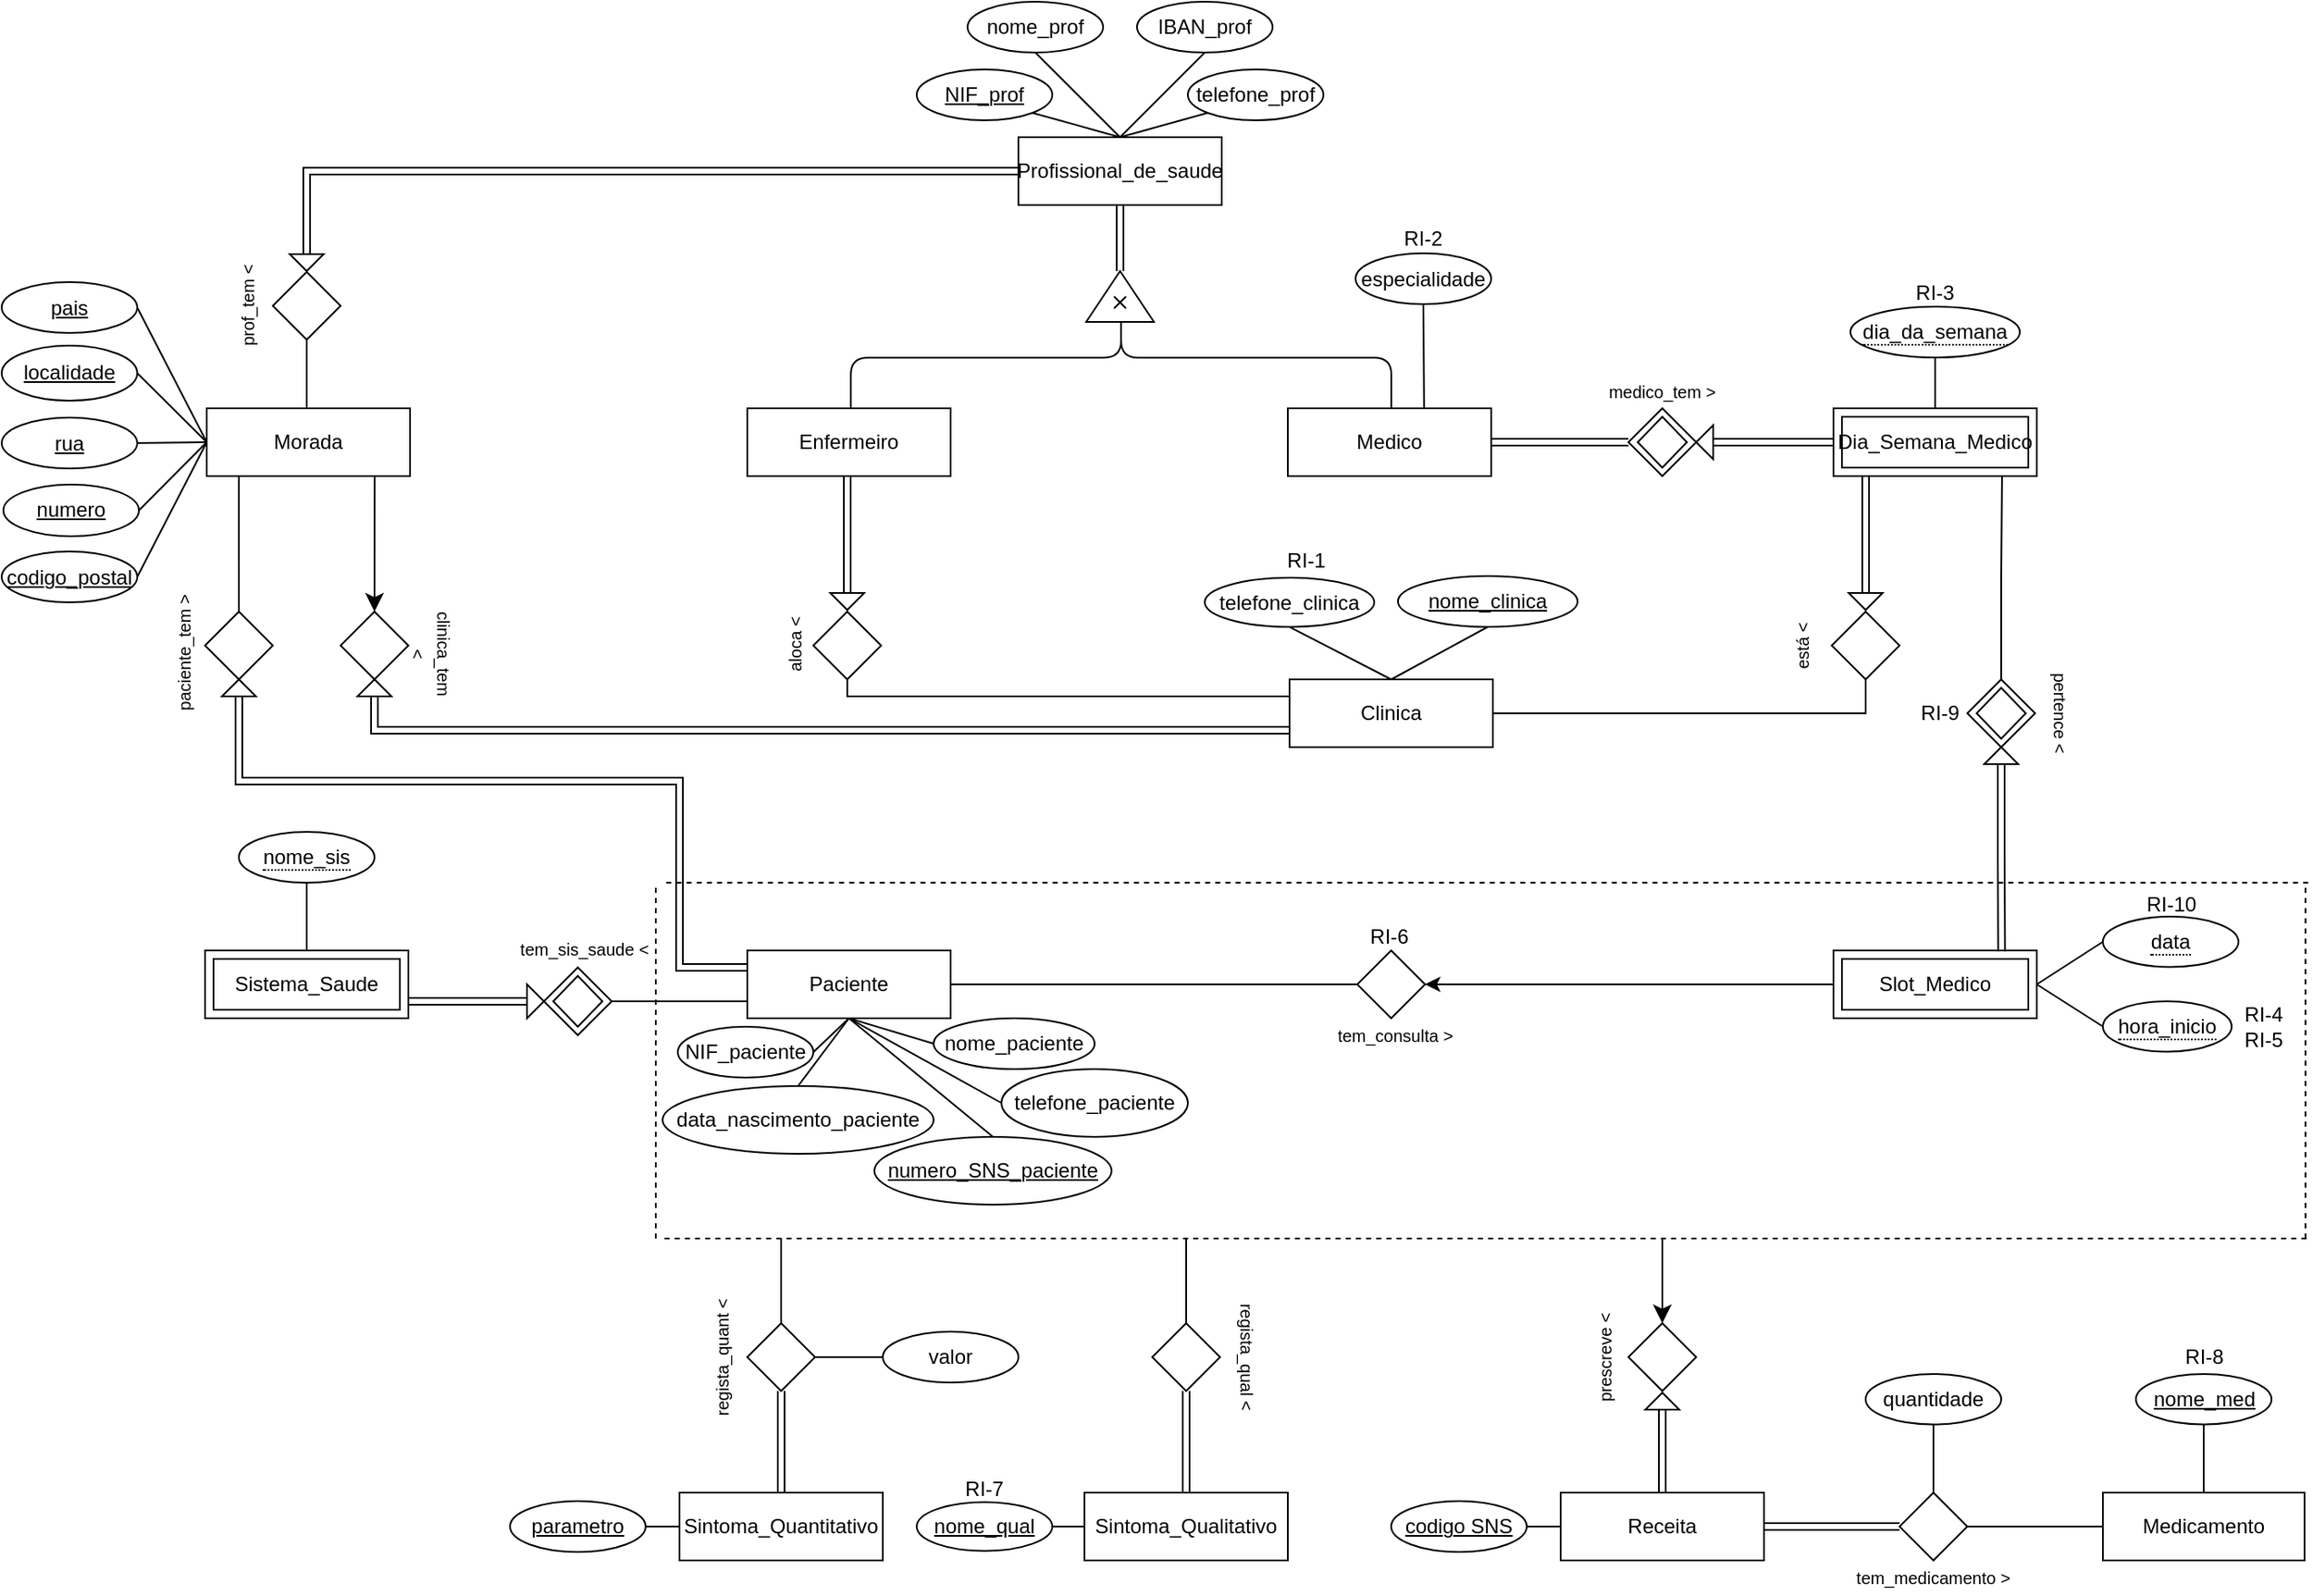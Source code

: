 <mxfile version="24.3.1" type="device">
  <diagram id="R2lEEEUBdFMjLlhIrx00" name="Page-1">
    <mxGraphModel dx="2079" dy="1630" grid="1" gridSize="10" guides="1" tooltips="1" connect="1" arrows="1" fold="1" page="1" pageScale="1" pageWidth="850" pageHeight="1100" math="0" shadow="0" extFonts="Permanent Marker^https://fonts.googleapis.com/css?family=Permanent+Marker">
      <root>
        <mxCell id="0" />
        <mxCell id="1" parent="0" />
        <mxCell id="sZ26ssiFqfiPdx61ZK0--66" value="&lt;span style=&quot;border-bottom: 1px dotted&quot;&gt;nome_sis&lt;/span&gt;" style="ellipse;whiteSpace=wrap;html=1;align=center;" parent="1" vertex="1">
          <mxGeometry x="-540" y="-570" width="80" height="30" as="geometry" />
        </mxCell>
        <mxCell id="sZ26ssiFqfiPdx61ZK0--89" value="" style="endArrow=none;dashed=1;html=1;rounded=0;" parent="1" edge="1">
          <mxGeometry width="50" height="50" relative="1" as="geometry">
            <mxPoint x="681.176" y="-540" as="sourcePoint" />
            <mxPoint x="-290" y="-540" as="targetPoint" />
          </mxGeometry>
        </mxCell>
        <mxCell id="sZ26ssiFqfiPdx61ZK0--112" value="nome_med" style="ellipse;whiteSpace=wrap;html=1;align=center;fontStyle=4;" parent="1" vertex="1">
          <mxGeometry x="579.5" y="-250" width="80" height="29.75" as="geometry" />
        </mxCell>
        <mxCell id="f5e2y2dr18Q5fYYpK8G9-12" value="RI-6" style="text;html=1;align=center;verticalAlign=middle;whiteSpace=wrap;rounded=0;" parent="1" vertex="1">
          <mxGeometry x="124" y="-516.25" width="30" height="16.25" as="geometry" />
        </mxCell>
        <mxCell id="f5e2y2dr18Q5fYYpK8G9-16" value="RI-8" style="text;html=1;align=center;verticalAlign=middle;whiteSpace=wrap;rounded=0;" parent="1" vertex="1">
          <mxGeometry x="589.5" y="-265" width="60" height="10" as="geometry" />
        </mxCell>
        <mxCell id="f5e2y2dr18Q5fYYpK8G9-17" value="Profissional_de_saude" style="rounded=0;whiteSpace=wrap;html=1;" parent="1" vertex="1">
          <mxGeometry x="-80" y="-980" width="120" height="40" as="geometry" />
        </mxCell>
        <mxCell id="f5e2y2dr18Q5fYYpK8G9-18" value="IBAN_prof" style="ellipse;whiteSpace=wrap;html=1;align=center;" parent="1" vertex="1">
          <mxGeometry x="-10" y="-1060" width="80" height="30" as="geometry" />
        </mxCell>
        <mxCell id="f5e2y2dr18Q5fYYpK8G9-19" value="telefone_prof" style="ellipse;whiteSpace=wrap;html=1;align=center;" parent="1" vertex="1">
          <mxGeometry x="20" y="-1020" width="80" height="30" as="geometry" />
        </mxCell>
        <mxCell id="f5e2y2dr18Q5fYYpK8G9-20" value="nome_prof" style="ellipse;whiteSpace=wrap;html=1;align=center;" parent="1" vertex="1">
          <mxGeometry x="-110" y="-1060" width="80" height="30" as="geometry" />
        </mxCell>
        <mxCell id="f5e2y2dr18Q5fYYpK8G9-21" value="NIF_prof" style="ellipse;whiteSpace=wrap;html=1;align=center;fontStyle=4;" parent="1" vertex="1">
          <mxGeometry x="-140" y="-1020" width="80" height="30" as="geometry" />
        </mxCell>
        <mxCell id="f5e2y2dr18Q5fYYpK8G9-23" value="" style="endArrow=none;html=1;rounded=0;exitX=1;exitY=1;exitDx=0;exitDy=0;entryX=0.5;entryY=0;entryDx=0;entryDy=0;" parent="1" source="f5e2y2dr18Q5fYYpK8G9-21" target="f5e2y2dr18Q5fYYpK8G9-17" edge="1">
          <mxGeometry relative="1" as="geometry">
            <mxPoint x="30" y="-1020" as="sourcePoint" />
            <mxPoint x="190" y="-1020" as="targetPoint" />
          </mxGeometry>
        </mxCell>
        <mxCell id="f5e2y2dr18Q5fYYpK8G9-24" value="" style="endArrow=none;html=1;rounded=0;exitX=0.5;exitY=1;exitDx=0;exitDy=0;entryX=0.5;entryY=0;entryDx=0;entryDy=0;" parent="1" source="f5e2y2dr18Q5fYYpK8G9-20" target="f5e2y2dr18Q5fYYpK8G9-17" edge="1">
          <mxGeometry relative="1" as="geometry">
            <mxPoint x="-61" y="-984" as="sourcePoint" />
            <mxPoint x="-40" y="-970" as="targetPoint" />
          </mxGeometry>
        </mxCell>
        <mxCell id="f5e2y2dr18Q5fYYpK8G9-25" value="" style="endArrow=none;html=1;rounded=0;exitX=0.5;exitY=1;exitDx=0;exitDy=0;entryX=0.5;entryY=0;entryDx=0;entryDy=0;" parent="1" source="f5e2y2dr18Q5fYYpK8G9-18" target="f5e2y2dr18Q5fYYpK8G9-17" edge="1">
          <mxGeometry relative="1" as="geometry">
            <mxPoint x="-60" y="-1020" as="sourcePoint" />
            <mxPoint x="-10" y="-970" as="targetPoint" />
          </mxGeometry>
        </mxCell>
        <mxCell id="f5e2y2dr18Q5fYYpK8G9-26" value="" style="endArrow=none;html=1;rounded=0;exitX=0;exitY=1;exitDx=0;exitDy=0;entryX=0.5;entryY=0;entryDx=0;entryDy=0;" parent="1" source="f5e2y2dr18Q5fYYpK8G9-19" target="f5e2y2dr18Q5fYYpK8G9-17" edge="1">
          <mxGeometry relative="1" as="geometry">
            <mxPoint x="-61" y="-984" as="sourcePoint" />
            <mxPoint x="-10" y="-970" as="targetPoint" />
          </mxGeometry>
        </mxCell>
        <mxCell id="f5e2y2dr18Q5fYYpK8G9-28" value="" style="shape=curlyBracket;whiteSpace=wrap;html=1;rounded=1;labelPosition=left;verticalLabelPosition=middle;align=right;verticalAlign=middle;rotation=90;" parent="1" vertex="1">
          <mxGeometry x="-49.31" y="-1009.4" width="59.82" height="318.98" as="geometry" />
        </mxCell>
        <mxCell id="f5e2y2dr18Q5fYYpK8G9-29" value="" style="triangle;whiteSpace=wrap;html=1;rotation=-90;" parent="1" vertex="1">
          <mxGeometry x="-35" y="-906" width="30" height="40" as="geometry" />
        </mxCell>
        <mxCell id="f5e2y2dr18Q5fYYpK8G9-31" value="" style="shape=cross;whiteSpace=wrap;html=1;size=0;rotation=45;" parent="1" vertex="1">
          <mxGeometry x="-25" y="-887.5" width="10" height="10" as="geometry" />
        </mxCell>
        <mxCell id="f5e2y2dr18Q5fYYpK8G9-33" value="Medico" style="rounded=0;whiteSpace=wrap;html=1;" parent="1" vertex="1">
          <mxGeometry x="79" y="-820" width="120" height="40" as="geometry" />
        </mxCell>
        <mxCell id="f5e2y2dr18Q5fYYpK8G9-34" value="Enfermeiro" style="rounded=0;whiteSpace=wrap;html=1;" parent="1" vertex="1">
          <mxGeometry x="-240" y="-820" width="120" height="40" as="geometry" />
        </mxCell>
        <mxCell id="f5e2y2dr18Q5fYYpK8G9-35" value="Dia_Semana_Medico" style="shape=ext;margin=3;double=1;whiteSpace=wrap;html=1;align=center;" parent="1" vertex="1">
          <mxGeometry x="401" y="-820" width="120" height="40" as="geometry" />
        </mxCell>
        <mxCell id="f5e2y2dr18Q5fYYpK8G9-77" style="edgeStyle=orthogonalEdgeStyle;rounded=0;orthogonalLoop=1;jettySize=auto;html=1;exitX=0;exitY=0.5;exitDx=0;exitDy=0;entryX=1;entryY=0.5;entryDx=0;entryDy=0;" parent="1" source="f5e2y2dr18Q5fYYpK8G9-36" target="f5e2y2dr18Q5fYYpK8G9-76" edge="1">
          <mxGeometry relative="1" as="geometry" />
        </mxCell>
        <mxCell id="f5e2y2dr18Q5fYYpK8G9-36" value="Slot_Medico" style="shape=ext;margin=3;double=1;whiteSpace=wrap;html=1;align=center;" parent="1" vertex="1">
          <mxGeometry x="401" y="-500" width="120" height="40" as="geometry" />
        </mxCell>
        <mxCell id="f5e2y2dr18Q5fYYpK8G9-37" value="Clinica" style="rounded=0;whiteSpace=wrap;html=1;" parent="1" vertex="1">
          <mxGeometry x="80" y="-660" width="120" height="40" as="geometry" />
        </mxCell>
        <mxCell id="f5e2y2dr18Q5fYYpK8G9-38" value="Paciente" style="whiteSpace=wrap;html=1;align=center;" parent="1" vertex="1">
          <mxGeometry x="-240" y="-500" width="120" height="40" as="geometry" />
        </mxCell>
        <mxCell id="f5e2y2dr18Q5fYYpK8G9-39" value="Sistema_Saude" style="shape=ext;margin=3;double=1;whiteSpace=wrap;html=1;align=center;" parent="1" vertex="1">
          <mxGeometry x="-560" y="-500" width="120" height="40" as="geometry" />
        </mxCell>
        <mxCell id="f5e2y2dr18Q5fYYpK8G9-43" value="" style="endArrow=none;html=1;rounded=0;exitX=1;exitY=0.5;exitDx=0;exitDy=0;entryX=0.5;entryY=1;entryDx=0;entryDy=0;shape=link;" parent="1" source="f5e2y2dr18Q5fYYpK8G9-29" target="f5e2y2dr18Q5fYYpK8G9-17" edge="1">
          <mxGeometry relative="1" as="geometry">
            <mxPoint x="-40" y="-900" as="sourcePoint" />
            <mxPoint x="120" y="-900" as="targetPoint" />
          </mxGeometry>
        </mxCell>
        <mxCell id="f5e2y2dr18Q5fYYpK8G9-44" value="especialidade" style="ellipse;whiteSpace=wrap;html=1;align=center;" parent="1" vertex="1">
          <mxGeometry x="119" y="-911.5" width="80" height="30" as="geometry" />
        </mxCell>
        <mxCell id="f5e2y2dr18Q5fYYpK8G9-45" value="RI-2" style="text;html=1;align=center;verticalAlign=middle;whiteSpace=wrap;rounded=0;" parent="1" vertex="1">
          <mxGeometry x="144" y="-925" width="30" height="9" as="geometry" />
        </mxCell>
        <mxCell id="f5e2y2dr18Q5fYYpK8G9-47" value="" style="endArrow=none;html=1;rounded=0;exitX=0.67;exitY=0.009;exitDx=0;exitDy=0;exitPerimeter=0;entryX=0.5;entryY=1;entryDx=0;entryDy=0;" parent="1" source="f5e2y2dr18Q5fYYpK8G9-33" target="f5e2y2dr18Q5fYYpK8G9-44" edge="1">
          <mxGeometry relative="1" as="geometry">
            <mxPoint x="-10" y="-910" as="sourcePoint" />
            <mxPoint x="150" y="-910" as="targetPoint" />
          </mxGeometry>
        </mxCell>
        <mxCell id="f5e2y2dr18Q5fYYpK8G9-48" value="&lt;span style=&quot;border-bottom: 1px dotted&quot;&gt;dia_da_semana&lt;/span&gt;" style="ellipse;whiteSpace=wrap;html=1;align=center;" parent="1" vertex="1">
          <mxGeometry x="411" y="-880" width="100" height="30" as="geometry" />
        </mxCell>
        <mxCell id="f5e2y2dr18Q5fYYpK8G9-49" value="RI-3" style="text;html=1;align=center;verticalAlign=middle;whiteSpace=wrap;rounded=0;" parent="1" vertex="1">
          <mxGeometry x="446" y="-894" width="30" height="11" as="geometry" />
        </mxCell>
        <mxCell id="f5e2y2dr18Q5fYYpK8G9-50" value="" style="endArrow=none;html=1;rounded=0;exitX=0.5;exitY=0;exitDx=0;exitDy=0;entryX=0.5;entryY=1;entryDx=0;entryDy=0;" parent="1" source="f5e2y2dr18Q5fYYpK8G9-35" target="f5e2y2dr18Q5fYYpK8G9-48" edge="1">
          <mxGeometry relative="1" as="geometry">
            <mxPoint x="251" y="-810" as="sourcePoint" />
            <mxPoint x="251" y="-840" as="targetPoint" />
          </mxGeometry>
        </mxCell>
        <mxCell id="f5e2y2dr18Q5fYYpK8G9-54" value="&lt;span style=&quot;border-bottom: 1px dotted&quot;&gt;data&lt;/span&gt;" style="ellipse;whiteSpace=wrap;html=1;align=center;" parent="1" vertex="1">
          <mxGeometry x="560" y="-520" width="80" height="29.75" as="geometry" />
        </mxCell>
        <mxCell id="f5e2y2dr18Q5fYYpK8G9-55" value="&lt;span style=&quot;border-bottom: 1px dotted&quot;&gt;hora_inicio&lt;/span&gt;" style="ellipse;whiteSpace=wrap;html=1;align=center;" parent="1" vertex="1">
          <mxGeometry x="560" y="-470" width="76" height="29.75" as="geometry" />
        </mxCell>
        <mxCell id="f5e2y2dr18Q5fYYpK8G9-56" value="RI-4&lt;div&gt;RI-5&lt;/div&gt;" style="text;html=1;align=center;verticalAlign=middle;whiteSpace=wrap;rounded=0;" parent="1" vertex="1">
          <mxGeometry x="640" y="-470" width="30" height="30.75" as="geometry" />
        </mxCell>
        <mxCell id="f5e2y2dr18Q5fYYpK8G9-58" value="" style="endArrow=none;html=1;rounded=0;exitX=1;exitY=0.5;exitDx=0;exitDy=0;entryX=0;entryY=0.5;entryDx=0;entryDy=0;" parent="1" source="f5e2y2dr18Q5fYYpK8G9-36" target="f5e2y2dr18Q5fYYpK8G9-55" edge="1">
          <mxGeometry relative="1" as="geometry">
            <mxPoint x="470" y="-460" as="sourcePoint" />
            <mxPoint x="630" y="-460" as="targetPoint" />
          </mxGeometry>
        </mxCell>
        <mxCell id="f5e2y2dr18Q5fYYpK8G9-59" value="" style="endArrow=none;html=1;rounded=0;exitX=1;exitY=0.5;exitDx=0;exitDy=0;entryX=0;entryY=0.5;entryDx=0;entryDy=0;" parent="1" source="f5e2y2dr18Q5fYYpK8G9-36" target="f5e2y2dr18Q5fYYpK8G9-54" edge="1">
          <mxGeometry relative="1" as="geometry">
            <mxPoint x="531" y="-470" as="sourcePoint" />
            <mxPoint x="570" y="-445" as="targetPoint" />
          </mxGeometry>
        </mxCell>
        <mxCell id="f5e2y2dr18Q5fYYpK8G9-61" value="" style="rhombus;whiteSpace=wrap;html=1;" parent="1" vertex="1">
          <mxGeometry x="480" y="-660" width="40" height="40" as="geometry" />
        </mxCell>
        <mxCell id="f5e2y2dr18Q5fYYpK8G9-62" value="" style="rhombus;whiteSpace=wrap;html=1;" parent="1" vertex="1">
          <mxGeometry x="485.5" y="-655" width="29" height="30" as="geometry" />
        </mxCell>
        <mxCell id="f5e2y2dr18Q5fYYpK8G9-63" value="" style="rhombus;whiteSpace=wrap;html=1;" parent="1" vertex="1">
          <mxGeometry x="280" y="-820" width="40" height="40" as="geometry" />
        </mxCell>
        <mxCell id="f5e2y2dr18Q5fYYpK8G9-64" value="" style="rhombus;whiteSpace=wrap;html=1;" parent="1" vertex="1">
          <mxGeometry x="285.5" y="-815" width="29" height="30" as="geometry" />
        </mxCell>
        <mxCell id="f5e2y2dr18Q5fYYpK8G9-70" value="" style="edgeStyle=orthogonalEdgeStyle;rounded=0;orthogonalLoop=1;jettySize=auto;html=1;exitX=0;exitY=0.5;exitDx=0;exitDy=0;entryX=0;entryY=0.5;entryDx=0;entryDy=0;shape=link;" parent="1" source="f5e2y2dr18Q5fYYpK8G9-35" target="f5e2y2dr18Q5fYYpK8G9-69" edge="1">
          <mxGeometry relative="1" as="geometry">
            <mxPoint x="401" y="-800" as="sourcePoint" />
            <mxPoint x="320" y="-800" as="targetPoint" />
          </mxGeometry>
        </mxCell>
        <mxCell id="f5e2y2dr18Q5fYYpK8G9-69" value="" style="triangle;whiteSpace=wrap;html=1;rotation=-180;" parent="1" vertex="1">
          <mxGeometry x="320" y="-810" width="10" height="20" as="geometry" />
        </mxCell>
        <mxCell id="f5e2y2dr18Q5fYYpK8G9-72" value="" style="endArrow=none;html=1;rounded=0;exitX=0.5;exitY=0;exitDx=0;exitDy=0;entryX=0.829;entryY=1.007;entryDx=0;entryDy=0;entryPerimeter=0;" parent="1" source="f5e2y2dr18Q5fYYpK8G9-61" target="f5e2y2dr18Q5fYYpK8G9-35" edge="1">
          <mxGeometry relative="1" as="geometry">
            <mxPoint x="630" y="-580" as="sourcePoint" />
            <mxPoint x="500" y="-760" as="targetPoint" />
            <Array as="points">
              <mxPoint x="500" y="-720" />
            </Array>
          </mxGeometry>
        </mxCell>
        <mxCell id="f5e2y2dr18Q5fYYpK8G9-74" value="" style="triangle;whiteSpace=wrap;html=1;rotation=-90;" parent="1" vertex="1">
          <mxGeometry x="495" y="-625" width="10" height="20" as="geometry" />
        </mxCell>
        <mxCell id="f5e2y2dr18Q5fYYpK8G9-75" style="edgeStyle=orthogonalEdgeStyle;rounded=0;orthogonalLoop=1;jettySize=auto;html=1;exitX=0;exitY=0.5;exitDx=0;exitDy=0;entryX=0.827;entryY=0.016;entryDx=0;entryDy=0;entryPerimeter=0;shape=link;" parent="1" source="f5e2y2dr18Q5fYYpK8G9-74" target="f5e2y2dr18Q5fYYpK8G9-36" edge="1">
          <mxGeometry relative="1" as="geometry" />
        </mxCell>
        <mxCell id="f5e2y2dr18Q5fYYpK8G9-76" value="" style="rhombus;whiteSpace=wrap;html=1;" parent="1" vertex="1">
          <mxGeometry x="120" y="-500" width="40" height="40" as="geometry" />
        </mxCell>
        <mxCell id="f5e2y2dr18Q5fYYpK8G9-78" value="" style="endArrow=none;html=1;rounded=0;exitX=1;exitY=0.5;exitDx=0;exitDy=0;entryX=0;entryY=0.5;entryDx=0;entryDy=0;" parent="1" source="f5e2y2dr18Q5fYYpK8G9-38" target="f5e2y2dr18Q5fYYpK8G9-76" edge="1">
          <mxGeometry relative="1" as="geometry">
            <mxPoint x="250" y="-560" as="sourcePoint" />
            <mxPoint x="410" y="-560" as="targetPoint" />
          </mxGeometry>
        </mxCell>
        <mxCell id="f5e2y2dr18Q5fYYpK8G9-82" value="nome_clinica" style="ellipse;whiteSpace=wrap;html=1;align=center;fontStyle=4;" parent="1" vertex="1">
          <mxGeometry x="144" y="-721" width="106" height="30" as="geometry" />
        </mxCell>
        <mxCell id="f5e2y2dr18Q5fYYpK8G9-83" value="telefone_clinica" style="ellipse;whiteSpace=wrap;html=1;align=center;" parent="1" vertex="1">
          <mxGeometry x="30" y="-720" width="100" height="29" as="geometry" />
        </mxCell>
        <mxCell id="f5e2y2dr18Q5fYYpK8G9-84" value="RI-1" style="text;html=1;align=center;verticalAlign=middle;whiteSpace=wrap;rounded=0;" parent="1" vertex="1">
          <mxGeometry x="75" y="-735.5" width="30" height="10" as="geometry" />
        </mxCell>
        <mxCell id="f5e2y2dr18Q5fYYpK8G9-85" value="" style="endArrow=none;html=1;rounded=0;exitX=0.5;exitY=1;exitDx=0;exitDy=0;entryX=0.5;entryY=0;entryDx=0;entryDy=0;" parent="1" source="f5e2y2dr18Q5fYYpK8G9-83" target="f5e2y2dr18Q5fYYpK8G9-37" edge="1">
          <mxGeometry relative="1" as="geometry">
            <mxPoint x="110" y="-650" as="sourcePoint" />
            <mxPoint x="270" y="-650" as="targetPoint" />
          </mxGeometry>
        </mxCell>
        <mxCell id="f5e2y2dr18Q5fYYpK8G9-86" value="" style="endArrow=none;html=1;rounded=0;exitX=0.5;exitY=1;exitDx=0;exitDy=0;entryX=0.5;entryY=0;entryDx=0;entryDy=0;" parent="1" source="f5e2y2dr18Q5fYYpK8G9-82" target="f5e2y2dr18Q5fYYpK8G9-37" edge="1">
          <mxGeometry relative="1" as="geometry">
            <mxPoint x="100" y="-681" as="sourcePoint" />
            <mxPoint x="150" y="-650" as="targetPoint" />
          </mxGeometry>
        </mxCell>
        <mxCell id="f5e2y2dr18Q5fYYpK8G9-87" value="" style="rhombus;whiteSpace=wrap;html=1;" parent="1" vertex="1">
          <mxGeometry x="-201" y="-700" width="40" height="40" as="geometry" />
        </mxCell>
        <mxCell id="f5e2y2dr18Q5fYYpK8G9-89" value="" style="triangle;whiteSpace=wrap;html=1;rotation=90;" parent="1" vertex="1">
          <mxGeometry x="-186" y="-716" width="10" height="20" as="geometry" />
        </mxCell>
        <mxCell id="f5e2y2dr18Q5fYYpK8G9-90" style="edgeStyle=orthogonalEdgeStyle;rounded=0;orthogonalLoop=1;jettySize=auto;html=1;exitX=0;exitY=0.5;exitDx=0;exitDy=0;shape=link;" parent="1" edge="1">
          <mxGeometry relative="1" as="geometry">
            <mxPoint x="-181" y="-780" as="targetPoint" />
            <mxPoint x="-181" y="-711" as="sourcePoint" />
          </mxGeometry>
        </mxCell>
        <mxCell id="f5e2y2dr18Q5fYYpK8G9-91" value="" style="endArrow=none;html=1;rounded=0;exitX=0.5;exitY=1;exitDx=0;exitDy=0;entryX=0;entryY=0.25;entryDx=0;entryDy=0;" parent="1" source="f5e2y2dr18Q5fYYpK8G9-87" target="f5e2y2dr18Q5fYYpK8G9-37" edge="1">
          <mxGeometry relative="1" as="geometry">
            <mxPoint x="-100" y="-630" as="sourcePoint" />
            <mxPoint x="60" y="-630" as="targetPoint" />
            <Array as="points">
              <mxPoint x="-181" y="-650" />
            </Array>
          </mxGeometry>
        </mxCell>
        <mxCell id="f5e2y2dr18Q5fYYpK8G9-93" value="" style="rhombus;whiteSpace=wrap;html=1;" parent="1" vertex="1">
          <mxGeometry x="400" y="-700" width="40" height="40" as="geometry" />
        </mxCell>
        <mxCell id="f5e2y2dr18Q5fYYpK8G9-94" value="" style="triangle;whiteSpace=wrap;html=1;rotation=90;" parent="1" vertex="1">
          <mxGeometry x="415" y="-716" width="10" height="20" as="geometry" />
        </mxCell>
        <mxCell id="f5e2y2dr18Q5fYYpK8G9-95" style="edgeStyle=orthogonalEdgeStyle;rounded=0;orthogonalLoop=1;jettySize=auto;html=1;exitX=0;exitY=0.5;exitDx=0;exitDy=0;shape=link;" parent="1" source="f5e2y2dr18Q5fYYpK8G9-94" edge="1">
          <mxGeometry relative="1" as="geometry">
            <mxPoint x="420" y="-780" as="targetPoint" />
          </mxGeometry>
        </mxCell>
        <mxCell id="f5e2y2dr18Q5fYYpK8G9-96" value="" style="endArrow=none;html=1;rounded=0;exitX=1;exitY=0.5;exitDx=0;exitDy=0;entryX=0.5;entryY=1;entryDx=0;entryDy=0;" parent="1" source="f5e2y2dr18Q5fYYpK8G9-37" target="f5e2y2dr18Q5fYYpK8G9-93" edge="1">
          <mxGeometry relative="1" as="geometry">
            <mxPoint x="260" y="-625" as="sourcePoint" />
            <mxPoint x="480" y="-615" as="targetPoint" />
            <Array as="points">
              <mxPoint x="420" y="-640" />
            </Array>
          </mxGeometry>
        </mxCell>
        <mxCell id="f5e2y2dr18Q5fYYpK8G9-97" value="" style="rhombus;whiteSpace=wrap;html=1;" parent="1" vertex="1">
          <mxGeometry x="-360" y="-490" width="40" height="40" as="geometry" />
        </mxCell>
        <mxCell id="f5e2y2dr18Q5fYYpK8G9-98" value="" style="rhombus;whiteSpace=wrap;html=1;" parent="1" vertex="1">
          <mxGeometry x="-354.5" y="-485" width="29" height="30" as="geometry" />
        </mxCell>
        <mxCell id="f5e2y2dr18Q5fYYpK8G9-99" value="" style="endArrow=none;html=1;rounded=0;exitX=0.5;exitY=1;exitDx=0;exitDy=0;entryX=0.5;entryY=0;entryDx=0;entryDy=0;" parent="1" source="sZ26ssiFqfiPdx61ZK0--66" target="f5e2y2dr18Q5fYYpK8G9-39" edge="1">
          <mxGeometry relative="1" as="geometry">
            <mxPoint x="-300" y="-510" as="sourcePoint" />
            <mxPoint x="-140" y="-510" as="targetPoint" />
          </mxGeometry>
        </mxCell>
        <mxCell id="f5e2y2dr18Q5fYYpK8G9-101" value="" style="triangle;whiteSpace=wrap;html=1;rotation=0;" parent="1" vertex="1">
          <mxGeometry x="-370" y="-480" width="10" height="20" as="geometry" />
        </mxCell>
        <mxCell id="f5e2y2dr18Q5fYYpK8G9-102" value="" style="endArrow=none;html=1;rounded=0;exitX=1;exitY=0.5;exitDx=0;exitDy=0;entryX=0;entryY=0.75;entryDx=0;entryDy=0;" parent="1" source="f5e2y2dr18Q5fYYpK8G9-97" target="f5e2y2dr18Q5fYYpK8G9-38" edge="1">
          <mxGeometry relative="1" as="geometry">
            <mxPoint x="-300" y="-450" as="sourcePoint" />
            <mxPoint x="-140" y="-450" as="targetPoint" />
          </mxGeometry>
        </mxCell>
        <mxCell id="f5e2y2dr18Q5fYYpK8G9-103" value="pais" style="ellipse;whiteSpace=wrap;html=1;align=center;fontStyle=4;" parent="1" vertex="1">
          <mxGeometry x="-680" y="-894.5" width="80" height="30" as="geometry" />
        </mxCell>
        <mxCell id="f5e2y2dr18Q5fYYpK8G9-104" value="codigo_postal" style="ellipse;whiteSpace=wrap;html=1;align=center;fontStyle=4;" parent="1" vertex="1">
          <mxGeometry x="-680" y="-735.5" width="80" height="30" as="geometry" />
        </mxCell>
        <mxCell id="f5e2y2dr18Q5fYYpK8G9-105" value="rua" style="ellipse;whiteSpace=wrap;html=1;align=center;fontStyle=4;" parent="1" vertex="1">
          <mxGeometry x="-680" y="-814.5" width="80" height="30" as="geometry" />
        </mxCell>
        <mxCell id="f5e2y2dr18Q5fYYpK8G9-106" value="localidade" style="ellipse;whiteSpace=wrap;html=1;align=center;fontStyle=4;" parent="1" vertex="1">
          <mxGeometry x="-680" y="-857" width="80" height="32.5" as="geometry" />
        </mxCell>
        <mxCell id="f5e2y2dr18Q5fYYpK8G9-107" value="numero" style="ellipse;whiteSpace=wrap;html=1;align=center;fontStyle=4;" parent="1" vertex="1">
          <mxGeometry x="-679" y="-775" width="80" height="30.5" as="geometry" />
        </mxCell>
        <mxCell id="f5e2y2dr18Q5fYYpK8G9-108" value="numero_SNS_paciente" style="ellipse;whiteSpace=wrap;html=1;align=center;fontStyle=4;" parent="1" vertex="1">
          <mxGeometry x="-165" y="-390" width="140" height="40" as="geometry" />
        </mxCell>
        <mxCell id="f5e2y2dr18Q5fYYpK8G9-109" value="nome_paciente" style="ellipse;whiteSpace=wrap;html=1;align=center;" parent="1" vertex="1">
          <mxGeometry x="-130" y="-460" width="95" height="30" as="geometry" />
        </mxCell>
        <mxCell id="f5e2y2dr18Q5fYYpK8G9-110" value="NIF_paciente" style="ellipse;whiteSpace=wrap;html=1;align=center;" parent="1" vertex="1">
          <mxGeometry x="-281" y="-455" width="80" height="30" as="geometry" />
        </mxCell>
        <mxCell id="f5e2y2dr18Q5fYYpK8G9-111" value="data_nascimento_paciente" style="ellipse;whiteSpace=wrap;html=1;align=center;" parent="1" vertex="1">
          <mxGeometry x="-290" y="-420" width="160" height="40" as="geometry" />
        </mxCell>
        <mxCell id="f5e2y2dr18Q5fYYpK8G9-112" value="telefone_paciente" style="ellipse;whiteSpace=wrap;html=1;align=center;" parent="1" vertex="1">
          <mxGeometry x="-90" y="-430" width="110" height="40" as="geometry" />
        </mxCell>
        <mxCell id="f5e2y2dr18Q5fYYpK8G9-113" value="" style="endArrow=none;html=1;rounded=0;exitX=0.5;exitY=0;exitDx=0;exitDy=0;entryX=0.5;entryY=1;entryDx=0;entryDy=0;" parent="1" source="f5e2y2dr18Q5fYYpK8G9-108" target="f5e2y2dr18Q5fYYpK8G9-38" edge="1">
          <mxGeometry relative="1" as="geometry">
            <mxPoint x="-190" y="-410" as="sourcePoint" />
            <mxPoint x="-30" y="-410" as="targetPoint" />
          </mxGeometry>
        </mxCell>
        <mxCell id="f5e2y2dr18Q5fYYpK8G9-114" value="" style="endArrow=none;html=1;rounded=0;exitX=0.5;exitY=0;exitDx=0;exitDy=0;entryX=0.5;entryY=1;entryDx=0;entryDy=0;" parent="1" source="f5e2y2dr18Q5fYYpK8G9-111" target="f5e2y2dr18Q5fYYpK8G9-38" edge="1">
          <mxGeometry relative="1" as="geometry">
            <mxPoint x="-190" y="-410" as="sourcePoint" />
            <mxPoint x="-30" y="-410" as="targetPoint" />
          </mxGeometry>
        </mxCell>
        <mxCell id="f5e2y2dr18Q5fYYpK8G9-115" value="" style="endArrow=none;html=1;rounded=0;exitX=0;exitY=0.5;exitDx=0;exitDy=0;" parent="1" source="f5e2y2dr18Q5fYYpK8G9-112" edge="1">
          <mxGeometry relative="1" as="geometry">
            <mxPoint x="-190" y="-410" as="sourcePoint" />
            <mxPoint x="-180" y="-460" as="targetPoint" />
          </mxGeometry>
        </mxCell>
        <mxCell id="f5e2y2dr18Q5fYYpK8G9-116" value="" style="endArrow=none;html=1;rounded=0;exitX=1;exitY=0.5;exitDx=0;exitDy=0;entryX=0.5;entryY=1;entryDx=0;entryDy=0;" parent="1" source="f5e2y2dr18Q5fYYpK8G9-110" target="f5e2y2dr18Q5fYYpK8G9-38" edge="1">
          <mxGeometry relative="1" as="geometry">
            <mxPoint x="-190" y="-410" as="sourcePoint" />
            <mxPoint x="-30" y="-410" as="targetPoint" />
          </mxGeometry>
        </mxCell>
        <mxCell id="f5e2y2dr18Q5fYYpK8G9-117" value="" style="endArrow=none;html=1;rounded=0;entryX=0;entryY=0.5;entryDx=0;entryDy=0;" parent="1" target="f5e2y2dr18Q5fYYpK8G9-109" edge="1">
          <mxGeometry relative="1" as="geometry">
            <mxPoint x="-180" y="-460" as="sourcePoint" />
            <mxPoint x="-30" y="-410" as="targetPoint" />
          </mxGeometry>
        </mxCell>
        <mxCell id="f5e2y2dr18Q5fYYpK8G9-118" value="" style="endArrow=none;dashed=1;html=1;rounded=0;" parent="1" edge="1">
          <mxGeometry width="50" height="50" relative="1" as="geometry">
            <mxPoint x="680.176" y="-330" as="sourcePoint" />
            <mxPoint x="-290" y="-330" as="targetPoint" />
          </mxGeometry>
        </mxCell>
        <mxCell id="f5e2y2dr18Q5fYYpK8G9-119" value="" style="endArrow=none;dashed=1;html=1;rounded=0;" parent="1" edge="1">
          <mxGeometry width="50" height="50" relative="1" as="geometry">
            <mxPoint x="-294" y="-330" as="sourcePoint" />
            <mxPoint x="-294.0" y="-540" as="targetPoint" />
          </mxGeometry>
        </mxCell>
        <mxCell id="f5e2y2dr18Q5fYYpK8G9-120" value="" style="endArrow=none;dashed=1;html=1;rounded=0;" parent="1" edge="1">
          <mxGeometry width="50" height="50" relative="1" as="geometry">
            <mxPoint x="679.6" y="-330" as="sourcePoint" />
            <mxPoint x="679.6" y="-540" as="targetPoint" />
          </mxGeometry>
        </mxCell>
        <mxCell id="f5e2y2dr18Q5fYYpK8G9-121" value="Morada" style="rounded=0;whiteSpace=wrap;html=1;" parent="1" vertex="1">
          <mxGeometry x="-559" y="-820" width="120" height="40" as="geometry" />
        </mxCell>
        <mxCell id="f5e2y2dr18Q5fYYpK8G9-122" value="" style="endArrow=none;html=1;rounded=0;exitX=1;exitY=0.75;exitDx=0;exitDy=0;entryX=0;entryY=0.5;entryDx=0;entryDy=0;shape=link;" parent="1" source="f5e2y2dr18Q5fYYpK8G9-39" target="f5e2y2dr18Q5fYYpK8G9-101" edge="1">
          <mxGeometry relative="1" as="geometry">
            <mxPoint x="-440" y="-480" as="sourcePoint" />
            <mxPoint x="-280" y="-480" as="targetPoint" />
          </mxGeometry>
        </mxCell>
        <mxCell id="f5e2y2dr18Q5fYYpK8G9-123" value="" style="endArrow=none;html=1;rounded=0;entryX=0;entryY=0.75;entryDx=0;entryDy=0;exitX=0;exitY=0.5;exitDx=0;exitDy=0;shape=link;" parent="1" source="f5e2y2dr18Q5fYYpK8G9-135" target="f5e2y2dr18Q5fYYpK8G9-37" edge="1">
          <mxGeometry relative="1" as="geometry">
            <mxPoint x="-460" y="-640" as="sourcePoint" />
            <mxPoint x="-50" y="-640" as="targetPoint" />
            <Array as="points">
              <mxPoint x="-460" y="-630" />
            </Array>
          </mxGeometry>
        </mxCell>
        <mxCell id="f5e2y2dr18Q5fYYpK8G9-124" value="" style="endArrow=none;html=1;rounded=0;entryX=0;entryY=0.25;entryDx=0;entryDy=0;exitX=0;exitY=0.5;exitDx=0;exitDy=0;shape=link;" parent="1" source="f5e2y2dr18Q5fYYpK8G9-134" target="f5e2y2dr18Q5fYYpK8G9-38" edge="1">
          <mxGeometry relative="1" as="geometry">
            <mxPoint x="-540" y="-640" as="sourcePoint" />
            <mxPoint x="90" y="-620" as="targetPoint" />
            <Array as="points">
              <mxPoint x="-540" y="-600" />
              <mxPoint x="-280" y="-600" />
              <mxPoint x="-280" y="-490" />
            </Array>
          </mxGeometry>
        </mxCell>
        <mxCell id="f5e2y2dr18Q5fYYpK8G9-125" value="" style="endArrow=none;html=1;rounded=0;entryX=0;entryY=0.5;entryDx=0;entryDy=0;shape=link;exitX=0;exitY=0.5;exitDx=0;exitDy=0;" parent="1" source="f5e2y2dr18Q5fYYpK8G9-136" target="f5e2y2dr18Q5fYYpK8G9-17" edge="1">
          <mxGeometry relative="1" as="geometry">
            <mxPoint x="-500" y="-920" as="sourcePoint" />
            <mxPoint x="-160" y="-960" as="targetPoint" />
            <Array as="points">
              <mxPoint x="-500" y="-960" />
            </Array>
          </mxGeometry>
        </mxCell>
        <mxCell id="f5e2y2dr18Q5fYYpK8G9-126" value="" style="rhombus;whiteSpace=wrap;html=1;" parent="1" vertex="1">
          <mxGeometry x="-560" y="-700" width="40" height="40" as="geometry" />
        </mxCell>
        <mxCell id="f5e2y2dr18Q5fYYpK8G9-127" value="" style="rhombus;whiteSpace=wrap;html=1;" parent="1" vertex="1">
          <mxGeometry x="-480" y="-700" width="40" height="40" as="geometry" />
        </mxCell>
        <mxCell id="f5e2y2dr18Q5fYYpK8G9-128" value="" style="rhombus;whiteSpace=wrap;html=1;" parent="1" vertex="1">
          <mxGeometry x="-520" y="-900.5" width="40" height="40" as="geometry" />
        </mxCell>
        <mxCell id="f5e2y2dr18Q5fYYpK8G9-129" value="" style="endArrow=none;html=1;rounded=0;entryX=0;entryY=0.5;entryDx=0;entryDy=0;exitX=1;exitY=0.5;exitDx=0;exitDy=0;" parent="1" source="f5e2y2dr18Q5fYYpK8G9-103" target="f5e2y2dr18Q5fYYpK8G9-121" edge="1">
          <mxGeometry relative="1" as="geometry">
            <mxPoint x="-630" y="-760" as="sourcePoint" />
            <mxPoint x="-470" y="-760" as="targetPoint" />
          </mxGeometry>
        </mxCell>
        <mxCell id="f5e2y2dr18Q5fYYpK8G9-130" value="" style="endArrow=none;html=1;rounded=0;entryX=0;entryY=0.5;entryDx=0;entryDy=0;exitX=1;exitY=0.5;exitDx=0;exitDy=0;" parent="1" source="f5e2y2dr18Q5fYYpK8G9-106" target="f5e2y2dr18Q5fYYpK8G9-121" edge="1">
          <mxGeometry relative="1" as="geometry">
            <mxPoint x="-630" y="-869" as="sourcePoint" />
            <mxPoint x="-549" y="-790" as="targetPoint" />
          </mxGeometry>
        </mxCell>
        <mxCell id="f5e2y2dr18Q5fYYpK8G9-131" value="" style="endArrow=none;html=1;rounded=0;entryX=0;entryY=0.5;entryDx=0;entryDy=0;exitX=1;exitY=0.5;exitDx=0;exitDy=0;" parent="1" source="f5e2y2dr18Q5fYYpK8G9-105" target="f5e2y2dr18Q5fYYpK8G9-121" edge="1">
          <mxGeometry relative="1" as="geometry">
            <mxPoint x="-630" y="-831" as="sourcePoint" />
            <mxPoint x="-549" y="-790" as="targetPoint" />
          </mxGeometry>
        </mxCell>
        <mxCell id="f5e2y2dr18Q5fYYpK8G9-132" value="" style="endArrow=none;html=1;rounded=0;entryX=0;entryY=0.5;entryDx=0;entryDy=0;exitX=1;exitY=0.5;exitDx=0;exitDy=0;" parent="1" source="f5e2y2dr18Q5fYYpK8G9-107" target="f5e2y2dr18Q5fYYpK8G9-121" edge="1">
          <mxGeometry relative="1" as="geometry">
            <mxPoint x="-630" y="-789" as="sourcePoint" />
            <mxPoint x="-549" y="-790" as="targetPoint" />
          </mxGeometry>
        </mxCell>
        <mxCell id="f5e2y2dr18Q5fYYpK8G9-133" value="" style="endArrow=none;html=1;rounded=0;entryX=0;entryY=0.5;entryDx=0;entryDy=0;exitX=1;exitY=0.5;exitDx=0;exitDy=0;" parent="1" source="f5e2y2dr18Q5fYYpK8G9-104" target="f5e2y2dr18Q5fYYpK8G9-121" edge="1">
          <mxGeometry relative="1" as="geometry">
            <mxPoint x="-629" y="-750" as="sourcePoint" />
            <mxPoint x="-549" y="-790" as="targetPoint" />
          </mxGeometry>
        </mxCell>
        <mxCell id="f5e2y2dr18Q5fYYpK8G9-134" value="" style="triangle;whiteSpace=wrap;html=1;rotation=-90;" parent="1" vertex="1">
          <mxGeometry x="-545" y="-665" width="10" height="20" as="geometry" />
        </mxCell>
        <mxCell id="f5e2y2dr18Q5fYYpK8G9-135" value="" style="triangle;whiteSpace=wrap;html=1;rotation=-90;" parent="1" vertex="1">
          <mxGeometry x="-465" y="-665" width="10" height="20" as="geometry" />
        </mxCell>
        <mxCell id="f5e2y2dr18Q5fYYpK8G9-136" value="" style="triangle;whiteSpace=wrap;html=1;rotation=90;" parent="1" vertex="1">
          <mxGeometry x="-505" y="-916" width="10" height="20" as="geometry" />
        </mxCell>
        <mxCell id="f5e2y2dr18Q5fYYpK8G9-138" value="" style="edgeStyle=segmentEdgeStyle;endArrow=classic;html=1;curved=0;rounded=0;endSize=8;startSize=8;exitX=0.826;exitY=1.003;exitDx=0;exitDy=0;exitPerimeter=0;entryX=0.5;entryY=0;entryDx=0;entryDy=0;" parent="1" source="f5e2y2dr18Q5fYYpK8G9-121" target="f5e2y2dr18Q5fYYpK8G9-127" edge="1">
          <mxGeometry width="50" height="50" relative="1" as="geometry">
            <mxPoint x="-340" y="-720" as="sourcePoint" />
            <mxPoint x="-290" y="-770" as="targetPoint" />
            <Array as="points">
              <mxPoint x="-460" y="-770" />
            </Array>
          </mxGeometry>
        </mxCell>
        <mxCell id="f5e2y2dr18Q5fYYpK8G9-139" value="" style="endArrow=none;html=1;rounded=0;exitX=0.5;exitY=0;exitDx=0;exitDy=0;entryX=0.158;entryY=1.012;entryDx=0;entryDy=0;entryPerimeter=0;" parent="1" source="f5e2y2dr18Q5fYYpK8G9-126" target="f5e2y2dr18Q5fYYpK8G9-121" edge="1">
          <mxGeometry relative="1" as="geometry">
            <mxPoint x="-180" y="-760" as="sourcePoint" />
            <mxPoint x="-20" y="-760" as="targetPoint" />
          </mxGeometry>
        </mxCell>
        <mxCell id="f5e2y2dr18Q5fYYpK8G9-140" value="" style="endArrow=none;html=1;rounded=0;entryX=0.5;entryY=1;entryDx=0;entryDy=0;" parent="1" target="f5e2y2dr18Q5fYYpK8G9-128" edge="1">
          <mxGeometry relative="1" as="geometry">
            <mxPoint x="-500" y="-820" as="sourcePoint" />
            <mxPoint x="-530" y="-770" as="targetPoint" />
          </mxGeometry>
        </mxCell>
        <mxCell id="f5e2y2dr18Q5fYYpK8G9-141" value="&lt;font style=&quot;font-size: 10px;&quot;&gt;clinica_tem &amp;lt;&lt;/font&gt;" style="text;html=1;align=center;verticalAlign=middle;whiteSpace=wrap;rounded=0;rotation=90;" parent="1" vertex="1">
          <mxGeometry x="-456" y="-690" width="60" height="30" as="geometry" />
        </mxCell>
        <mxCell id="f5e2y2dr18Q5fYYpK8G9-142" value="&lt;font style=&quot;font-size: 10px;&quot;&gt;prof_tem &amp;lt;&lt;/font&gt;" style="text;html=1;align=center;verticalAlign=middle;whiteSpace=wrap;rounded=0;rotation=-90;" parent="1" vertex="1">
          <mxGeometry x="-565" y="-896" width="60" height="30" as="geometry" />
        </mxCell>
        <mxCell id="f5e2y2dr18Q5fYYpK8G9-143" value="&lt;font style=&quot;font-size: 10px;&quot;&gt;medico_tem &amp;gt;&lt;/font&gt;" style="text;html=1;align=center;verticalAlign=middle;whiteSpace=wrap;rounded=0;rotation=0;" parent="1" vertex="1">
          <mxGeometry x="265" y="-845" width="70" height="30" as="geometry" />
        </mxCell>
        <mxCell id="f5e2y2dr18Q5fYYpK8G9-144" value="&lt;font style=&quot;font-size: 10px;&quot;&gt;pertence &amp;lt;&lt;/font&gt;" style="text;html=1;align=center;verticalAlign=middle;whiteSpace=wrap;rounded=0;rotation=90;" parent="1" vertex="1">
          <mxGeometry x="505" y="-655" width="60" height="30" as="geometry" />
        </mxCell>
        <mxCell id="f5e2y2dr18Q5fYYpK8G9-145" value="&lt;font style=&quot;font-size: 10px;&quot;&gt;tem_sis_saude &amp;lt;&lt;/font&gt;" style="text;html=1;align=center;verticalAlign=middle;whiteSpace=wrap;rounded=0;rotation=0;" parent="1" vertex="1">
          <mxGeometry x="-396" y="-516.25" width="120" height="30" as="geometry" />
        </mxCell>
        <mxCell id="f5e2y2dr18Q5fYYpK8G9-146" value="&lt;font style=&quot;font-size: 10px;&quot;&gt;paciente_tem &amp;gt;&lt;/font&gt;" style="text;html=1;align=center;verticalAlign=middle;whiteSpace=wrap;rounded=0;rotation=-90;" parent="1" vertex="1">
          <mxGeometry x="-610" y="-691" width="75" height="30" as="geometry" />
        </mxCell>
        <mxCell id="f5e2y2dr18Q5fYYpK8G9-147" value="&lt;font style=&quot;font-size: 10px;&quot;&gt;aloca &amp;lt;&lt;/font&gt;" style="text;html=1;align=center;verticalAlign=middle;whiteSpace=wrap;rounded=0;rotation=-90;" parent="1" vertex="1">
          <mxGeometry x="-242" y="-696" width="60" height="30" as="geometry" />
        </mxCell>
        <mxCell id="f5e2y2dr18Q5fYYpK8G9-149" value="&lt;font style=&quot;font-size: 10px;&quot;&gt;tem_consulta &amp;gt;&lt;/font&gt;" style="text;html=1;align=center;verticalAlign=middle;whiteSpace=wrap;rounded=0;rotation=0;" parent="1" vertex="1">
          <mxGeometry x="105" y="-460.25" width="75" height="20" as="geometry" />
        </mxCell>
        <mxCell id="f5e2y2dr18Q5fYYpK8G9-150" value="&lt;span style=&quot;font-size: 10px;&quot;&gt;está &amp;lt;&lt;/span&gt;" style="text;html=1;align=center;verticalAlign=middle;whiteSpace=wrap;rounded=0;rotation=-90;" parent="1" vertex="1">
          <mxGeometry x="365" y="-695" width="35" height="30" as="geometry" />
        </mxCell>
        <mxCell id="f5e2y2dr18Q5fYYpK8G9-151" value="Receita" style="whiteSpace=wrap;html=1;align=center;" parent="1" vertex="1">
          <mxGeometry x="240" y="-180" width="120" height="40" as="geometry" />
        </mxCell>
        <mxCell id="f5e2y2dr18Q5fYYpK8G9-152" value="Sintoma_Qualitativo" style="whiteSpace=wrap;html=1;align=center;" parent="1" vertex="1">
          <mxGeometry x="-41" y="-180" width="120" height="40" as="geometry" />
        </mxCell>
        <mxCell id="f5e2y2dr18Q5fYYpK8G9-153" value="Sintoma_Quantitativo" style="whiteSpace=wrap;html=1;align=center;" parent="1" vertex="1">
          <mxGeometry x="-280" y="-180" width="120" height="40" as="geometry" />
        </mxCell>
        <mxCell id="f5e2y2dr18Q5fYYpK8G9-154" value="Medicamento" style="whiteSpace=wrap;html=1;align=center;" parent="1" vertex="1">
          <mxGeometry x="560" y="-180" width="119" height="40" as="geometry" />
        </mxCell>
        <mxCell id="f5e2y2dr18Q5fYYpK8G9-155" value="" style="endArrow=none;html=1;rounded=0;exitX=0.5;exitY=0;exitDx=0;exitDy=0;entryX=0.5;entryY=1;entryDx=0;entryDy=0;" parent="1" source="f5e2y2dr18Q5fYYpK8G9-154" target="sZ26ssiFqfiPdx61ZK0--112" edge="1">
          <mxGeometry relative="1" as="geometry">
            <mxPoint x="460" y="-370" as="sourcePoint" />
            <mxPoint x="620" y="-220" as="targetPoint" />
          </mxGeometry>
        </mxCell>
        <mxCell id="f5e2y2dr18Q5fYYpK8G9-156" value="" style="rhombus;whiteSpace=wrap;html=1;" parent="1" vertex="1">
          <mxGeometry x="440" y="-180" width="40" height="40" as="geometry" />
        </mxCell>
        <mxCell id="f5e2y2dr18Q5fYYpK8G9-157" value="&lt;font style=&quot;font-size: 10px;&quot;&gt;tem_medicamento &amp;gt;&lt;/font&gt;" style="text;html=1;align=center;verticalAlign=middle;whiteSpace=wrap;rounded=0;rotation=0;" parent="1" vertex="1">
          <mxGeometry x="410" y="-140" width="100" height="20" as="geometry" />
        </mxCell>
        <mxCell id="f5e2y2dr18Q5fYYpK8G9-158" value="quantidade" style="ellipse;whiteSpace=wrap;html=1;align=center;" parent="1" vertex="1">
          <mxGeometry x="420" y="-250" width="80" height="29.75" as="geometry" />
        </mxCell>
        <mxCell id="f5e2y2dr18Q5fYYpK8G9-159" value="" style="endArrow=none;html=1;rounded=0;exitX=0.5;exitY=0;exitDx=0;exitDy=0;entryX=0.5;entryY=1;entryDx=0;entryDy=0;" parent="1" source="f5e2y2dr18Q5fYYpK8G9-156" target="f5e2y2dr18Q5fYYpK8G9-158" edge="1">
          <mxGeometry relative="1" as="geometry">
            <mxPoint x="630" y="-170" as="sourcePoint" />
            <mxPoint x="630" y="-210" as="targetPoint" />
          </mxGeometry>
        </mxCell>
        <mxCell id="f5e2y2dr18Q5fYYpK8G9-160" value="" style="endArrow=none;html=1;rounded=0;exitX=1;exitY=0.5;exitDx=0;exitDy=0;entryX=0;entryY=0.5;entryDx=0;entryDy=0;" parent="1" source="f5e2y2dr18Q5fYYpK8G9-156" target="f5e2y2dr18Q5fYYpK8G9-154" edge="1">
          <mxGeometry relative="1" as="geometry">
            <mxPoint x="950" y="-330" as="sourcePoint" />
            <mxPoint x="1040" y="-330" as="targetPoint" />
          </mxGeometry>
        </mxCell>
        <mxCell id="f5e2y2dr18Q5fYYpK8G9-161" value="" style="endArrow=none;html=1;rounded=0;exitX=1;exitY=0.5;exitDx=0;exitDy=0;shape=link;" parent="1" source="f5e2y2dr18Q5fYYpK8G9-151" target="f5e2y2dr18Q5fYYpK8G9-156" edge="1">
          <mxGeometry relative="1" as="geometry">
            <mxPoint x="490" y="-150" as="sourcePoint" />
            <mxPoint x="570" y="-150" as="targetPoint" />
          </mxGeometry>
        </mxCell>
        <mxCell id="f5e2y2dr18Q5fYYpK8G9-162" value="" style="rhombus;whiteSpace=wrap;html=1;" parent="1" vertex="1">
          <mxGeometry x="280" y="-280" width="40" height="40" as="geometry" />
        </mxCell>
        <mxCell id="f5e2y2dr18Q5fYYpK8G9-163" value="" style="edgeStyle=segmentEdgeStyle;endArrow=classic;html=1;curved=0;rounded=0;endSize=8;startSize=8;entryX=0.5;entryY=0;entryDx=0;entryDy=0;" parent="1" target="f5e2y2dr18Q5fYYpK8G9-162" edge="1">
          <mxGeometry width="50" height="50" relative="1" as="geometry">
            <mxPoint x="300" y="-330" as="sourcePoint" />
            <mxPoint x="1330" y="-490" as="targetPoint" />
          </mxGeometry>
        </mxCell>
        <mxCell id="f5e2y2dr18Q5fYYpK8G9-164" value="" style="triangle;whiteSpace=wrap;html=1;rotation=-90;" parent="1" vertex="1">
          <mxGeometry x="295" y="-244" width="10" height="20" as="geometry" />
        </mxCell>
        <mxCell id="f5e2y2dr18Q5fYYpK8G9-165" style="edgeStyle=orthogonalEdgeStyle;rounded=0;orthogonalLoop=1;jettySize=auto;html=1;exitX=0;exitY=0.5;exitDx=0;exitDy=0;shape=link;" parent="1" source="f5e2y2dr18Q5fYYpK8G9-164" edge="1">
          <mxGeometry relative="1" as="geometry">
            <mxPoint x="300" y="-180" as="targetPoint" />
          </mxGeometry>
        </mxCell>
        <mxCell id="f5e2y2dr18Q5fYYpK8G9-166" value="&lt;span style=&quot;font-size: 10px;&quot;&gt;prescreve &amp;lt;&lt;/span&gt;" style="text;html=1;align=center;verticalAlign=middle;whiteSpace=wrap;rounded=0;rotation=-90;" parent="1" vertex="1">
          <mxGeometry x="231" y="-275" width="70" height="30" as="geometry" />
        </mxCell>
        <mxCell id="f5e2y2dr18Q5fYYpK8G9-167" value="codigo SNS" style="ellipse;whiteSpace=wrap;html=1;align=center;fontStyle=4;" parent="1" vertex="1">
          <mxGeometry x="140" y="-174.99" width="80" height="30" as="geometry" />
        </mxCell>
        <mxCell id="f5e2y2dr18Q5fYYpK8G9-168" value="" style="endArrow=none;html=1;rounded=0;exitX=1;exitY=0.5;exitDx=0;exitDy=0;entryX=0;entryY=0.5;entryDx=0;entryDy=0;" parent="1" source="f5e2y2dr18Q5fYYpK8G9-167" target="f5e2y2dr18Q5fYYpK8G9-151" edge="1">
          <mxGeometry relative="1" as="geometry">
            <mxPoint x="470" y="-170" as="sourcePoint" />
            <mxPoint x="470" y="-210" as="targetPoint" />
          </mxGeometry>
        </mxCell>
        <mxCell id="f5e2y2dr18Q5fYYpK8G9-169" value="" style="rhombus;whiteSpace=wrap;html=1;" parent="1" vertex="1">
          <mxGeometry x="-1" y="-280" width="40" height="40" as="geometry" />
        </mxCell>
        <mxCell id="f5e2y2dr18Q5fYYpK8G9-170" value="" style="rhombus;whiteSpace=wrap;html=1;" parent="1" vertex="1">
          <mxGeometry x="-240" y="-280" width="40" height="40" as="geometry" />
        </mxCell>
        <mxCell id="f5e2y2dr18Q5fYYpK8G9-171" value="valor" style="ellipse;whiteSpace=wrap;html=1;align=center;" parent="1" vertex="1">
          <mxGeometry x="-160" y="-275" width="80" height="30" as="geometry" />
        </mxCell>
        <mxCell id="f5e2y2dr18Q5fYYpK8G9-172" value="" style="endArrow=none;html=1;rounded=0;exitX=1;exitY=0.5;exitDx=0;exitDy=0;entryX=0;entryY=0.5;entryDx=0;entryDy=0;" parent="1" source="f5e2y2dr18Q5fYYpK8G9-170" target="f5e2y2dr18Q5fYYpK8G9-171" edge="1">
          <mxGeometry relative="1" as="geometry">
            <mxPoint x="-320" y="-320" as="sourcePoint" />
            <mxPoint x="-160" y="-320" as="targetPoint" />
          </mxGeometry>
        </mxCell>
        <mxCell id="f5e2y2dr18Q5fYYpK8G9-173" value="" style="endArrow=none;html=1;rounded=0;exitX=0.5;exitY=0;exitDx=0;exitDy=0;" parent="1" source="f5e2y2dr18Q5fYYpK8G9-170" edge="1">
          <mxGeometry relative="1" as="geometry">
            <mxPoint x="-250" y="-290" as="sourcePoint" />
            <mxPoint x="-220" y="-330" as="targetPoint" />
          </mxGeometry>
        </mxCell>
        <mxCell id="f5e2y2dr18Q5fYYpK8G9-174" value="" style="endArrow=none;html=1;rounded=0;exitX=0.5;exitY=0;exitDx=0;exitDy=0;entryX=0.5;entryY=1;entryDx=0;entryDy=0;shape=link;" parent="1" source="f5e2y2dr18Q5fYYpK8G9-153" target="f5e2y2dr18Q5fYYpK8G9-170" edge="1">
          <mxGeometry relative="1" as="geometry">
            <mxPoint x="-210" y="-270" as="sourcePoint" />
            <mxPoint x="-210" y="-320" as="targetPoint" />
          </mxGeometry>
        </mxCell>
        <mxCell id="f5e2y2dr18Q5fYYpK8G9-175" value="" style="endArrow=none;html=1;rounded=0;exitX=0.5;exitY=0;exitDx=0;exitDy=0;" parent="1" source="f5e2y2dr18Q5fYYpK8G9-169" edge="1">
          <mxGeometry relative="1" as="geometry">
            <mxPoint x="-210" y="-270" as="sourcePoint" />
            <mxPoint x="19" y="-330" as="targetPoint" />
          </mxGeometry>
        </mxCell>
        <mxCell id="f5e2y2dr18Q5fYYpK8G9-176" value="" style="endArrow=none;html=1;rounded=0;exitX=0.5;exitY=0;exitDx=0;exitDy=0;entryX=0.5;entryY=1;entryDx=0;entryDy=0;shape=link;" parent="1" source="f5e2y2dr18Q5fYYpK8G9-152" target="f5e2y2dr18Q5fYYpK8G9-169" edge="1">
          <mxGeometry relative="1" as="geometry">
            <mxPoint x="29" y="-270" as="sourcePoint" />
            <mxPoint x="29" y="-320" as="targetPoint" />
          </mxGeometry>
        </mxCell>
        <mxCell id="f5e2y2dr18Q5fYYpK8G9-177" value="parametro" style="ellipse;whiteSpace=wrap;html=1;align=center;fontStyle=4;" parent="1" vertex="1">
          <mxGeometry x="-380" y="-175" width="80" height="30" as="geometry" />
        </mxCell>
        <mxCell id="f5e2y2dr18Q5fYYpK8G9-178" value="nome_qual" style="ellipse;whiteSpace=wrap;html=1;align=center;fontStyle=4;" parent="1" vertex="1">
          <mxGeometry x="-140" y="-174.37" width="80" height="28.75" as="geometry" />
        </mxCell>
        <mxCell id="f5e2y2dr18Q5fYYpK8G9-179" value="RI-7" style="text;html=1;align=center;verticalAlign=middle;whiteSpace=wrap;rounded=0;" parent="1" vertex="1">
          <mxGeometry x="-130" y="-187" width="60" height="10" as="geometry" />
        </mxCell>
        <mxCell id="f5e2y2dr18Q5fYYpK8G9-180" value="" style="endArrow=none;html=1;rounded=0;exitX=1;exitY=0.5;exitDx=0;exitDy=0;entryX=0;entryY=0.5;entryDx=0;entryDy=0;" parent="1" source="f5e2y2dr18Q5fYYpK8G9-177" target="f5e2y2dr18Q5fYYpK8G9-153" edge="1">
          <mxGeometry relative="1" as="geometry">
            <mxPoint x="-210" y="-170" as="sourcePoint" />
            <mxPoint x="-210" y="-230" as="targetPoint" />
          </mxGeometry>
        </mxCell>
        <mxCell id="f5e2y2dr18Q5fYYpK8G9-181" value="" style="endArrow=none;html=1;rounded=0;exitX=1;exitY=0.5;exitDx=0;exitDy=0;entryX=0;entryY=0.5;entryDx=0;entryDy=0;" parent="1" source="f5e2y2dr18Q5fYYpK8G9-178" target="f5e2y2dr18Q5fYYpK8G9-152" edge="1">
          <mxGeometry relative="1" as="geometry">
            <mxPoint x="-210" y="-90" as="sourcePoint" />
            <mxPoint x="-210" y="-130" as="targetPoint" />
          </mxGeometry>
        </mxCell>
        <mxCell id="f5e2y2dr18Q5fYYpK8G9-182" value="&lt;span style=&quot;font-size: 10px;&quot;&gt;regista_quant &amp;lt;&lt;/span&gt;" style="text;html=1;align=center;verticalAlign=middle;whiteSpace=wrap;rounded=0;rotation=-90;" parent="1" vertex="1">
          <mxGeometry x="-295" y="-275" width="80" height="30" as="geometry" />
        </mxCell>
        <mxCell id="f5e2y2dr18Q5fYYpK8G9-183" value="&lt;span style=&quot;font-size: 10px;&quot;&gt;regista_qual &amp;lt;&lt;/span&gt;" style="text;html=1;align=center;verticalAlign=middle;whiteSpace=wrap;rounded=0;rotation=90;" parent="1" vertex="1">
          <mxGeometry x="20" y="-275" width="70" height="30" as="geometry" />
        </mxCell>
        <mxCell id="f5e2y2dr18Q5fYYpK8G9-185" value="" style="endArrow=none;html=1;rounded=0;exitX=1;exitY=0.5;exitDx=0;exitDy=0;entryX=0;entryY=0.5;entryDx=0;entryDy=0;shape=link;" parent="1" source="f5e2y2dr18Q5fYYpK8G9-33" target="f5e2y2dr18Q5fYYpK8G9-63" edge="1">
          <mxGeometry relative="1" as="geometry">
            <mxPoint x="110" y="-810" as="sourcePoint" />
            <mxPoint x="270" y="-810" as="targetPoint" />
          </mxGeometry>
        </mxCell>
        <mxCell id="f5e2y2dr18Q5fYYpK8G9-187" value="RI-9" style="text;html=1;align=center;verticalAlign=middle;whiteSpace=wrap;rounded=0;" parent="1" vertex="1">
          <mxGeometry x="449" y="-645.5" width="30" height="11" as="geometry" />
        </mxCell>
        <mxCell id="7g4Q23RU6NvLuHFlGzQj-1" value="RI-10" style="text;html=1;align=center;verticalAlign=middle;whiteSpace=wrap;rounded=0;" vertex="1" parent="1">
          <mxGeometry x="578" y="-533" width="45" height="11" as="geometry" />
        </mxCell>
      </root>
    </mxGraphModel>
  </diagram>
</mxfile>
